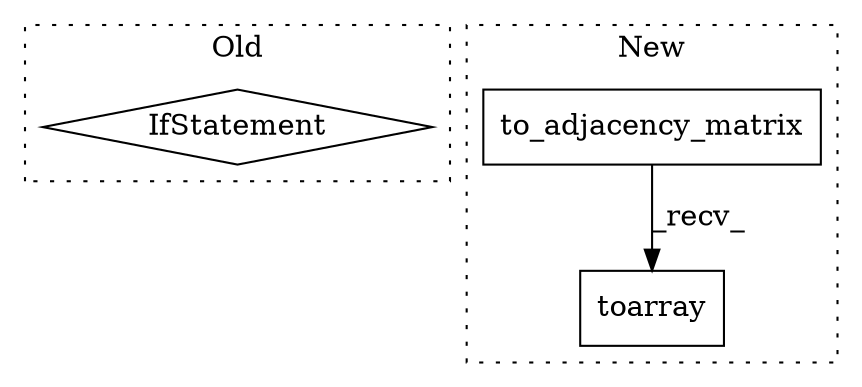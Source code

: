digraph G {
subgraph cluster0 {
1 [label="IfStatement" a="25" s="12744" l="35" shape="diamond"];
label = "Old";
style="dotted";
}
subgraph cluster1 {
2 [label="to_adjacency_matrix" a="32" s="10775" l="21" shape="box"];
3 [label="toarray" a="32" s="10797" l="9" shape="box"];
label = "New";
style="dotted";
}
2 -> 3 [label="_recv_"];
}